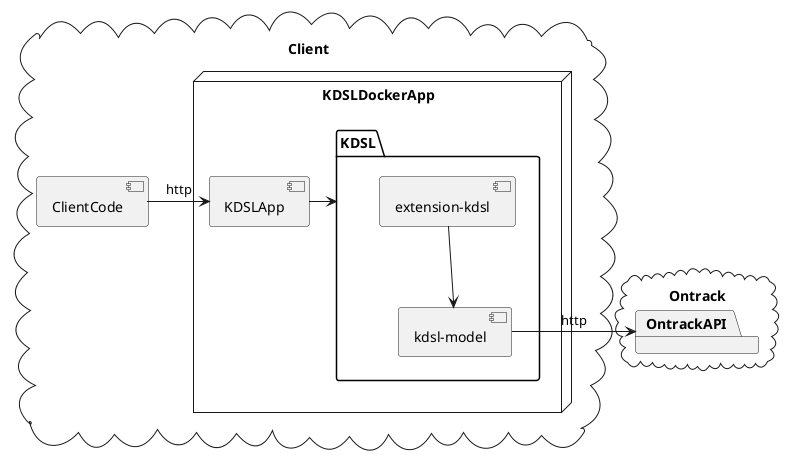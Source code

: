 @startuml

cloud Ontrack {
    package OntrackAPI
}

cloud Client {
    component ClientCode
    node KDSLDockerApp {
        component KDSLApp
        package KDSL {
            component "kdsl-model" as KDSLModel
            component "extension-kdsl" as ExtensionKDSL
        }
    }
}

ClientCode -right-> KDSLApp: http

ExtensionKDSL --> KDSLModel
KDSLApp -right-> KDSL

KDSLModel -right-> OntrackAPI: http

@enduml